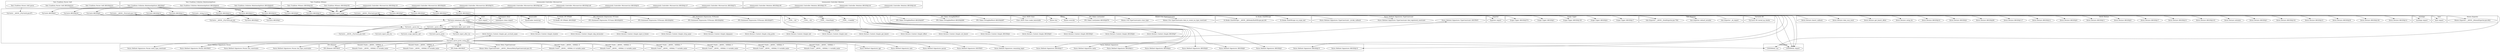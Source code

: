 digraph {
graph [overlap=false]
subgraph cluster_Text_Tradition_Parser_Self {
	label="Text::Tradition::Parser::Self";
	"Text::Tradition::Parser::Self::parse";
	"Text::Tradition::Parser::Self::BEGIN@221";
	"Text::Tradition::Parser::Self::BEGIN@223";
}
subgraph cluster_MooseX_Traits___ANON___SERIAL_7 {
	label="MooseX::Traits::__ANON__::SERIAL::7";
	"MooseX::Traits::__ANON__::SERIAL::7::variable_name";
}
subgraph cluster_TryCatch {
	label="TryCatch";
	"TryCatch::__ANON__[TryCatch.pm:87]";
	"TryCatch::__ANON__[TryCatch.pm:118]";
	"TryCatch::BEGIN@3";
	"TryCatch::_parse_catch";
	"TryCatch::BEGIN@30";
	"TryCatch::BEGIN@15";
	"TryCatch::BEGIN@9";
	"TryCatch::BEGIN@11";
	"TryCatch::scope_injector_call";
	"TryCatch::_string_to_tc";
	"TryCatch::inject_into_try";
	"TryCatch::BEGIN@2";
	"TryCatch::BEGIN@13";
	"TryCatch::inject_after_try";
	"TryCatch::BEGIN@32";
	"TryCatch::inject_scope";
	"TryCatch::BEGIN@10";
	"TryCatch::BEGIN@7";
	"TryCatch::BEGIN@4";
	"TryCatch::parse_proto_using_pms";
	"TryCatch::__ANON__[TryCatch.pm:320]";
	"TryCatch::__ANON__[TryCatch.pm:44]";
	"TryCatch::BEGIN@17";
	"TryCatch::BEGIN@8";
	"TryCatch::BEGIN@14";
	"TryCatch::parse_proto";
	"TryCatch::_parse_try";
	"TryCatch::inject_post_catch";
	"TryCatch::BEGIN@12";
	"TryCatch::__ANON__[TryCatch.pm:50]";
	"TryCatch::BEGIN@1";
	"TryCatch::lookahead_after_block";
}
subgraph cluster_MooseX_Traits___ANON___SERIAL_3 {
	label="MooseX::Traits::__ANON__::SERIAL::3";
	"MooseX::Traits::__ANON__::SERIAL::3::variable_name";
}
subgraph cluster_PPI_Statement_Expression_TCUnion {
	label="PPI::Statement::Expression::TCUnion";
	"PPI::Statement::Expression::TCUnion::BEGIN@831";
}
subgraph cluster_PPI_Statement_Expression_TCParams {
	label="PPI::Statement::Expression::TCParams";
	"PPI::Statement::Expression::TCParams::BEGIN@871";
	"PPI::Statement::Expression::TCParams::BEGIN@842";
	"PPI::Statement::Expression::TCParams::BEGIN@841";
}
subgraph cluster_DynaLoader {
	label="DynaLoader";
	"DynaLoader::bootstrap";
}
subgraph cluster_MooseX_Traits___ANON___SERIAL_5 {
	label="MooseX::Traits::__ANON__::SERIAL::5";
	"MooseX::Traits::__ANON__::SERIAL::5::variable_name";
}
subgraph cluster_TryCatch_XS {
	label="TryCatch::XS";
	"TryCatch::XS::install_op_checks";
}
subgraph cluster_MooseX_Traits___ANON___SERIAL_1 {
	label="MooseX::Traits::__ANON__::SERIAL::1";
	"MooseX::Traits::__ANON__::SERIAL::1::variable_name";
}
subgraph cluster_UNIVERSAL {
	label="UNIVERSAL";
	"UNIVERSAL::import";
	"UNIVERSAL::can";
}
subgraph cluster_Text_Tradition_Collation_RelationshipStore {
	label="Text::Tradition::Collation::RelationshipStore";
	"Text::Tradition::Collation::RelationshipStore::BEGIN@632";
	"Text::Tradition::Collation::RelationshipStore::BEGIN@7";
	"Text::Tradition::Collation::RelationshipStore::BEGIN@635";
}
subgraph cluster_namespace_clean {
	label="namespace::clean";
	"namespace::clean::import";
}
subgraph cluster___TYPE__ {
	label="__TYPE__";
	"__TYPE__::CodeRef";
	"__TYPE__::ClassName";
	"__TYPE__::Str";
	"__TYPE__::Int";
}
subgraph cluster_Parse_Method_Signatures {
	label="Parse::Method::Signatures";
	"Parse::Method::Signatures::BEGIN@3";
	"Parse::Method::Signatures::BEGIN@15";
	"Parse::Method::Signatures::ppi";
	"Parse::Method::Signatures::BEGIN@10";
	"Parse::Method::Signatures::DESTROY";
	"Parse::Method::Signatures::BEGIN@17";
	"Parse::Method::Signatures::meta";
	"Parse::Method::Signatures::BEGIN@11";
	"Parse::Method::Signatures::BEGIN@4";
	"Parse::Method::Signatures::new";
	"Parse::Method::Signatures::remaining_input";
	"Parse::Method::Signatures::BEGIN@9";
	"Parse::Method::Signatures::BEGIN@8";
	"Parse::Method::Signatures::param";
}
subgraph cluster_warnings {
	label="warnings";
	"warnings::import";
}
subgraph cluster_Devel_Declare_Context_Simple {
	label="Devel::Declare::Context::Simple";
	"Devel::Declare::Context::Simple::BEGIN@4";
	"Devel::Declare::Context::Simple::skip_declarator";
	"Devel::Declare::Context::Simple::set_linestr";
	"Devel::Declare::Context::Simple::BEGIN@5";
	"Devel::Declare::Context::Simple::strip_proto";
	"Devel::Declare::Context::Simple::offset";
	"Devel::Declare::Context::Simple::BEGIN@3";
	"Devel::Declare::Context::Simple::inject_if_block";
	"Devel::Declare::Context::Simple::BEGIN@6";
	"Devel::Declare::Context::Simple::get_curstash_name";
	"Devel::Declare::Context::Simple::skipspace";
	"Devel::Declare::Context::Simple::strip_name";
	"Devel::Declare::Context::Simple::init";
	"Devel::Declare::Context::Simple::get_linestr";
	"Devel::Declare::Context::Simple::BEGIN@7";
	"Devel::Declare::Context::Simple::shadow";
	"Devel::Declare::Context::Simple::new";
}
subgraph cluster_Parse_Method_Signatures_TypeConstraint {
	label="Parse::Method::Signatures::TypeConstraint";
	"Parse::Method::Signatures::TypeConstraint::DESTROY";
	"Parse::Method::Signatures::TypeConstraint::find_registered_constraint";
	"Parse::Method::Signatures::TypeConstraint::_invoke_callback";
}
subgraph cluster_PPI_Token_StringifiedWord {
	label="PPI::Token::StringifiedWord";
	"PPI::Token::StringifiedWord::BEGIN@887";
	"PPI::Token::StringifiedWord::BEGIN@889";
	"PPI::Token::StringifiedWord::BEGIN@897";
}
subgraph cluster_Text_Tradition_Witness {
	label="Text::Tradition::Witness";
	"Text::Tradition::Witness::BEGIN@355";
	"Text::Tradition::Witness::BEGIN@353";
}
subgraph cluster_Parse_Method_Signatures_Param {
	label="Parse::Method::Signatures::Param";
	"Parse::Method::Signatures::Param::has_type_constraints";
	"Parse::Method::Signatures::Param::has_constraints";
	"Parse::Method::Signatures::Param::DESTROY";
	"Parse::Method::Signatures::Param::meta_type_constraint";
}
subgraph cluster_Class_MOP_Class {
	label="Class::MOP::Class";
	"Class::MOP::Class::make_immutable";
}
subgraph cluster_Moose {
	label="Moose";
	"Moose::override";
	"Moose::has";
}
subgraph cluster_stemmaweb_Controller_Microservice {
	label="stemmaweb::Controller::Microservice";
	"stemmaweb::Controller::Microservice::BEGIN@72";
	"stemmaweb::Controller::Microservice::BEGIN@137";
	"stemmaweb::Controller::Microservice::BEGIN@53";
	"stemmaweb::Controller::Microservice::BEGIN@149";
	"stemmaweb::Controller::Microservice::BEGIN@146";
	"stemmaweb::Controller::Microservice::BEGIN@74";
	"stemmaweb::Controller::Microservice::BEGIN@50";
	"stemmaweb::Controller::Microservice::BEGIN@135";
}
subgraph cluster_PPI_Element {
	label="PPI::Element";
	"PPI::Element::DESTROY";
}
subgraph cluster_base {
	label="base";
	"base::import";
}
subgraph cluster_MooseX_Traits___ANON___SERIAL_4 {
	label="MooseX::Traits::__ANON__::SERIAL::4";
	"MooseX::Traits::__ANON__::SERIAL::4::variable_name";
}
subgraph cluster_Exporter {
	label="Exporter";
	"Exporter::import";
}
subgraph cluster_PPI_Token_LexSymbol {
	label="PPI::Token::LexSymbol";
	"PPI::Token::LexSymbol::BEGIN@876";
}
subgraph cluster_Devel_Declare {
	label="Devel::Declare";
	"Devel::Declare::BEGIN@11";
	"Devel::Declare::get_linestr_offset";
	"Devel::Declare::BEGIN@9";
	"Devel::Declare::BEGIN@12";
	"Devel::Declare::BEGIN@117";
	"Devel::Declare::BEGIN@99";
	"Devel::Declare::BEGIN@4";
	"Devel::Declare::BEGIN@16";
	"Devel::Declare::BEGIN@14";
	"Devel::Declare::BEGIN@109";
	"Devel::Declare::BEGIN@29";
	"Devel::Declare::setup_for";
	"Devel::Declare::BEGIN@102";
	"Devel::Declare::toke_scan_word";
	"Devel::Declare::BEGIN@3";
	"Devel::Declare::linestr_callback";
	"Devel::Declare::initialize";
	"Devel::Declare::BEGIN@103";
	"Devel::Declare::BEGIN@10";
	"Devel::Declare::BEGIN@17";
	"Devel::Declare::BEGIN@5";
	"Devel::Declare::BEGIN@15";
}
subgraph cluster_MooseX_Traits___ANON___SERIAL_8 {
	label="MooseX::Traits::__ANON__::SERIAL::8";
	"MooseX::Traits::__ANON__::SERIAL::8::variable_name";
}
subgraph cluster_PPI_Node {
	label="PPI::Node";
	"PPI::Node::DESTROY";
}
subgraph cluster_B_Hooks_OP_PPAddr {
	label="B::Hooks::OP::PPAddr";
	"B::Hooks::OP::PPAddr::BEGIN@6";
}
subgraph cluster_Moose_Meta_TypeConstraint {
	label="Moose::Meta::TypeConstraint";
	"Moose::Meta::TypeConstraint::__ANON__[Moose/Meta/TypeConstraint.pm:15]";
}
subgraph cluster_Moose_Exporter {
	label="Moose::Exporter";
	"Moose::Exporter::__ANON__[Moose/Exporter.pm:492]";
}
subgraph cluster_Moose_Util_TypeConstraints {
	label="Moose::Util::TypeConstraints";
	"Moose::Util::TypeConstraints::class_type";
	"Moose::Util::TypeConstraints::find_or_create_isa_type_constraint";
}
subgraph cluster_stemmaweb_Controller_Relation {
	label="stemmaweb::Controller::Relation";
	"stemmaweb::Controller::Relation::BEGIN@183";
	"stemmaweb::Controller::Relation::BEGIN@191";
	"stemmaweb::Controller::Relation::BEGIN@179";
	"stemmaweb::Controller::Relation::BEGIN@195";
}
subgraph cluster_B_Hooks_EndOfScope {
	label="B::Hooks::EndOfScope";
	"B::Hooks::EndOfScope::__ANON__[B/Hooks/EndOfScope.pm:26]";
	"B::Hooks::EndOfScope::on_scope_end";
}
subgraph cluster_MooseX_Traits___ANON___SERIAL_6 {
	label="MooseX::Traits::__ANON__::SERIAL::6";
	"MooseX::Traits::__ANON__::SERIAL::6::variable_name";
}
subgraph cluster_Scope_Upper {
	label="Scope::Upper";
	"Scope::Upper::BEGIN@17";
	"Scope::Upper::BEGIN@4";
	"Scope::Upper::BEGIN@195";
	"Scope::Upper::BEGIN@3";
	"Scope::Upper::BEGIN@574";
}
subgraph cluster_Sub_Exporter {
	label="Sub::Exporter";
	"Sub::Exporter::__ANON__[Sub/Exporter.pm:756]";
	"Sub::Exporter::default_installer";
	"Sub::Exporter::_do_import";
}
subgraph cluster_strict {
	label="strict";
	"strict::import";
}
subgraph cluster_MooseX_Traits___ANON___SERIAL_2 {
	label="MooseX::Traits::__ANON__::SERIAL::2";
	"MooseX::Traits::__ANON__::SERIAL::2::variable_name";
}
"TryCatch::lookahead_after_block" -> "Devel::Declare::get_linestr_offset";
"TryCatch::BEGIN@7" -> "Devel::Declare::BEGIN@9";
"TryCatch::BEGIN@11" -> "Moose::Util::TypeConstraints::class_type";
"TryCatch::BEGIN@11" -> "Parse::Method::Signatures::BEGIN@8";
"TryCatch::parse_proto_using_pms" -> "MooseX::Traits::__ANON__::SERIAL::1::variable_name";
"TryCatch::_parse_try" -> "Devel::Declare::Context::Simple::init";
"TryCatch::lookahead_after_block" -> "Devel::Declare::Context::Simple::init";
"TryCatch::parse_proto_using_pms" -> "MooseX::Traits::__ANON__::SERIAL::3::variable_name";
"TryCatch::BEGIN@10" -> "Devel::Declare::Context::Simple::BEGIN@7";
"Text::Tradition::Collation::RelationshipStore::BEGIN@7" -> "TryCatch::BEGIN@9";
"TryCatch::_parse_catch" -> "Devel::Declare::Context::Simple::offset";
"TryCatch::lookahead_after_block" -> "Devel::Declare::Context::Simple::offset";
"TryCatch::BEGIN@7" -> "Devel::Declare::BEGIN@17";
"TryCatch::BEGIN@7" -> "Devel::Declare::BEGIN@15";
"TryCatch::lookahead_after_block" -> "Devel::Declare::Context::Simple::set_linestr";
"Sub::Exporter::_do_import" -> "TryCatch::__ANON__[TryCatch.pm:50]";
"Text::Tradition::Collation::RelationshipStore::BEGIN@7" -> "TryCatch::BEGIN@30";
"TryCatch::BEGIN@7" -> "Devel::Declare::BEGIN@12";
"TryCatch::BEGIN@11" -> "PPI::Token::StringifiedWord::BEGIN@897";
"Text::Tradition::Collation::RelationshipStore::BEGIN@7" -> "TryCatch::BEGIN@7";
"TryCatch::__ANON__[TryCatch.pm:50]" -> "Devel::Declare::setup_for";
"TryCatch::BEGIN@11" -> "Parse::Method::Signatures::BEGIN@10";
"TryCatch::BEGIN@10" -> "UNIVERSAL::import";
"TryCatch::BEGIN@15" -> "UNIVERSAL::import";
"TryCatch::BEGIN@9" -> "UNIVERSAL::import";
"TryCatch::BEGIN@11" -> "UNIVERSAL::import";
"TryCatch::_parse_try" -> "Devel::Declare::Context::Simple::skip_declarator";
"TryCatch::inject_scope" -> "TryCatch::XS::install_op_checks";
"TryCatch::_parse_catch" -> "Devel::Declare::Context::Simple::get_linestr";
"TryCatch::lookahead_after_block" -> "Devel::Declare::Context::Simple::get_linestr";
"TryCatch::parse_proto_using_pms" -> "Parse::Method::Signatures::param";
"TryCatch::BEGIN@11" -> "Moose::has";
"Text::Tradition::Collation::RelationshipStore::BEGIN@7" -> "TryCatch::BEGIN@12";
"TryCatch::BEGIN@7" -> "Devel::Declare::BEGIN@10";
"TryCatch::BEGIN@7" -> "Devel::Declare::BEGIN@109";
"TryCatch::_parse_try" -> "TryCatch::inject_into_try";
"TryCatch::_string_to_tc" -> "Parse::Method::Signatures::TypeConstraint::find_registered_constraint";
"TryCatch::BEGIN@11" -> "PPI::Token::StringifiedWord::BEGIN@889";
"TryCatch::BEGIN@13" -> "Scope::Upper::BEGIN@574";
"TryCatch::BEGIN@10" -> "Devel::Declare::Context::Simple::BEGIN@4";
"TryCatch::BEGIN@11" -> "Parse::Method::Signatures::BEGIN@4";
"TryCatch::BEGIN@7" -> "Devel::Declare::BEGIN@14";
"TryCatch::parse_proto_using_pms" -> "MooseX::Traits::__ANON__::SERIAL::5::variable_name";
"TryCatch::BEGIN@11" -> "PPI::Statement::Expression::TCUnion::BEGIN@831";
"Text::Tradition::Parser::Self::parse" -> "TryCatch::__ANON__[TryCatch.pm:87]";
"TryCatch::BEGIN@7" -> "Devel::Declare::BEGIN@4";
"TryCatch::BEGIN@11" -> "Parse::Method::Signatures::BEGIN@15";
"TryCatch::BEGIN@7" -> "Devel::Declare::BEGIN@5";
"TryCatch::BEGIN@32" -> "Sub::Exporter::__ANON__[Sub/Exporter.pm:756]";
"TryCatch::BEGIN@8" -> "Sub::Exporter::__ANON__[Sub/Exporter.pm:756]";
"Text::Tradition::Collation::RelationshipStore::BEGIN@7" -> "TryCatch::BEGIN@11";
"TryCatch::BEGIN@11" -> "PPI::Statement::Expression::TCParams::BEGIN@871";
"TryCatch::BEGIN@30" -> "namespace::clean::import";
"TryCatch::BEGIN@3" -> "strict::import";
"TryCatch::BEGIN@10" -> "Devel::Declare::Context::Simple::BEGIN@6";
"TryCatch::BEGIN@11" -> "PPI::Token::StringifiedWord::BEGIN@887";
"TryCatch::parse_proto_using_pms" -> "PPI::Node::DESTROY";
"TryCatch::lookahead_after_block" -> "TryCatch::_parse_catch";
"TryCatch::BEGIN@11" -> "__TYPE__::Str";
"TryCatch::BEGIN@11" -> "B::Hooks::EndOfScope::__ANON__[B/Hooks/EndOfScope.pm:26]";
"TryCatch::parse_proto" -> "TryCatch::parse_proto_using_pms";
"TryCatch::BEGIN@12" -> "Moose::Exporter::__ANON__[Moose/Exporter.pm:492]";
"TryCatch::parse_proto_using_pms" -> "MooseX::Traits::__ANON__::SERIAL::6::variable_name";
"TryCatch::__ANON__[TryCatch.pm:118]" -> "TryCatch::lookahead_after_block";
"TryCatch::parse_proto_using_pms" -> "Parse::Method::Signatures::TypeConstraint::DESTROY";
"TryCatch::BEGIN@9" -> "TryCatch::BEGIN@2";
"Text::Tradition::Collation::RelationshipStore::BEGIN@7" -> "TryCatch::BEGIN@13";
"Text::Tradition::Collation::RelationshipStore::BEGIN@635" -> "TryCatch::inject_scope";
"Text::Tradition::Parser::Self::BEGIN@223" -> "TryCatch::inject_scope";
"Text::Tradition::Witness::BEGIN@355" -> "TryCatch::inject_scope";
"stemmaweb::Controller::Relation::BEGIN@195" -> "TryCatch::inject_scope";
"Text::Tradition::Collation::RelationshipStore::BEGIN@632" -> "TryCatch::inject_scope";
"stemmaweb::Controller::Microservice::BEGIN@72" -> "TryCatch::inject_scope";
"Text::Tradition::Witness::BEGIN@353" -> "TryCatch::inject_scope";
"stemmaweb::Controller::Microservice::BEGIN@137" -> "TryCatch::inject_scope";
"stemmaweb::Controller::Microservice::BEGIN@53" -> "TryCatch::inject_scope";
"stemmaweb::Controller::Microservice::BEGIN@149" -> "TryCatch::inject_scope";
"stemmaweb::Controller::Relation::BEGIN@183" -> "TryCatch::inject_scope";
"stemmaweb::Controller::Microservice::BEGIN@146" -> "TryCatch::inject_scope";
"Text::Tradition::Parser::Self::BEGIN@221" -> "TryCatch::inject_scope";
"stemmaweb::Controller::Microservice::BEGIN@74" -> "TryCatch::inject_scope";
"stemmaweb::Controller::Relation::BEGIN@179" -> "TryCatch::inject_scope";
"stemmaweb::Controller::Relation::BEGIN@191" -> "TryCatch::inject_scope";
"stemmaweb::Controller::Microservice::BEGIN@50" -> "TryCatch::inject_scope";
"stemmaweb::Controller::Microservice::BEGIN@135" -> "TryCatch::inject_scope";
"TryCatch::BEGIN@11" -> "__TYPE__::Int";
"TryCatch::parse_proto_using_pms" -> "Parse::Method::Signatures::remaining_input";
"TryCatch::BEGIN@7" -> "Devel::Declare::BEGIN@16";
"TryCatch::__ANON__[TryCatch.pm:50]" -> "Sub::Exporter::default_installer";
"TryCatch::BEGIN@14" -> "Exporter::import";
"TryCatch::BEGIN@13" -> "Exporter::import";
"TryCatch::BEGIN@11" -> "Moose::override";
"TryCatch::BEGIN@11" -> "__TYPE__::CodeRef";
"TryCatch::_parse_catch" -> "TryCatch::parse_proto";
"TryCatch::parse_proto_using_pms" -> "MooseX::Traits::__ANON__::SERIAL::4::variable_name";
"Text::Tradition::Collation::RelationshipStore::BEGIN@7" -> "TryCatch::BEGIN@10";
"TryCatch::parse_proto_using_pms" -> "Parse::Method::Signatures::DESTROY";
"TryCatch::BEGIN@11" -> "__TYPE__::ClassName";
"TryCatch::BEGIN@11" -> "Parse::Method::Signatures::BEGIN@9";
"TryCatch::BEGIN@7" -> "Devel::Declare::BEGIN@103";
"TryCatch::parse_proto_using_pms" -> "UNIVERSAL::can";
"TryCatch::__ANON__[TryCatch.pm:50]" -> "UNIVERSAL::can";
"TryCatch::parse_proto" -> "Devel::Declare::Context::Simple::strip_proto";
"TryCatch::BEGIN@17" -> "base::import";
"TryCatch::BEGIN@4" -> "warnings::import";
"TryCatch::parse_proto_using_pms" -> "Parse::Method::Signatures::Param::has_constraints";
"TryCatch::BEGIN@13" -> "Scope::Upper::BEGIN@3";
"TryCatch::BEGIN@11" -> "Parse::Method::Signatures::BEGIN@11";
"TryCatch::BEGIN@7" -> "Devel::Declare::BEGIN@99";
"TryCatch::BEGIN@7" -> "Devel::Declare::BEGIN@29";
"TryCatch::parse_proto_using_pms" -> "Devel::Declare::Context::Simple::get_curstash_name";
"TryCatch::_parse_catch" -> "Devel::Declare::Context::Simple::strip_name";
"TryCatch::parse_proto_using_pms" -> "Parse::Method::Signatures::ppi";
"TryCatch::inject_scope" -> "B::Hooks::EndOfScope::on_scope_end";
"Text::Tradition::Collation::RelationshipStore::BEGIN@7" -> "TryCatch::BEGIN@3";
"TryCatch::BEGIN@11" -> "PPI::Statement::Expression::TCParams::BEGIN@842";
"TryCatch::BEGIN@11" -> "PPI::Statement::Expression::TCParams::BEGIN@841";
"TryCatch::lookahead_after_block" -> "TryCatch::inject_post_catch";
"TryCatch::BEGIN@11" -> "Class::MOP::Class::make_immutable";
"Text::Tradition::Collation::RelationshipStore::BEGIN@7" -> "TryCatch::BEGIN@17";
"TryCatch::_parse_try" -> "Devel::Declare::Context::Simple::new";
"TryCatch::lookahead_after_block" -> "Devel::Declare::Context::Simple::new";
"TryCatch::_parse_try" -> "TryCatch::scope_injector_call";
"TryCatch::_parse_catch" -> "TryCatch::scope_injector_call";
"TryCatch::parse_proto_using_pms" -> "Parse::Method::Signatures::Param::has_type_constraints";
"TryCatch::BEGIN@7" -> "Devel::Declare::BEGIN@3";
"TryCatch::parse_proto_using_pms" -> "Moose::Meta::TypeConstraint::__ANON__[Moose/Meta/TypeConstraint.pm:15]";
"TryCatch::BEGIN@7" -> "Devel::Declare::BEGIN@117";
"TryCatch::parse_proto_using_pms" -> "Parse::Method::Signatures::Param::meta_type_constraint";
"TryCatch::_parse_try" -> "Devel::Declare::Context::Simple::shadow";
"TryCatch::_string_to_tc" -> "Moose::Util::TypeConstraints::find_or_create_isa_type_constraint";
"TryCatch::BEGIN@13" -> "Scope::Upper::BEGIN@195";
"Text::Tradition::Collation::RelationshipStore::BEGIN@7" -> "TryCatch::BEGIN@8";
"Text::Tradition::Collation::RelationshipStore::BEGIN@7" -> "TryCatch::BEGIN@15";
"TryCatch::BEGIN@10" -> "Devel::Declare::Context::Simple::BEGIN@3";
"TryCatch::_parse_catch" -> "Devel::Declare::Context::Simple::inject_if_block";
"TryCatch::_parse_try" -> "Devel::Declare::Context::Simple::inject_if_block";
"TryCatch::_parse_try" -> "TryCatch::__ANON__[TryCatch.pm:320]";
"TryCatch::_parse_catch" -> "TryCatch::__ANON__[TryCatch.pm:320]";
"TryCatch::lookahead_after_block" -> "TryCatch::__ANON__[TryCatch.pm:320]";
"Devel::Declare::linestr_callback" -> "TryCatch::__ANON__[TryCatch.pm:44]";
"Text::Tradition::Collation::RelationshipStore::BEGIN@7" -> "TryCatch::BEGIN@14";
"TryCatch::BEGIN@9" -> "TryCatch::BEGIN@1";
"TryCatch::parse_proto_using_pms" -> "MooseX::Traits::__ANON__::SERIAL::8::variable_name";
"TryCatch::parse_proto_using_pms" -> "Parse::Method::Signatures::Param::DESTROY";
"TryCatch::BEGIN@7" -> "Devel::Declare::BEGIN@102";
"TryCatch::_parse_try" -> "Devel::Declare::Context::Simple::skipspace";
"TryCatch::_parse_catch" -> "Devel::Declare::Context::Simple::skipspace";
"TryCatch::lookahead_after_block" -> "Devel::Declare::Context::Simple::skipspace";
"TryCatch::lookahead_after_block" -> "Devel::Declare::toke_scan_word";
"TryCatch::BEGIN@7" -> "Devel::Declare::initialize";
"Text::Tradition::Collation::RelationshipStore::BEGIN@7" -> "TryCatch::BEGIN@32";
"Text::Tradition::Collation::RelationshipStore::BEGIN@7" -> "TryCatch::BEGIN@4";
"TryCatch::parse_proto_using_pms" -> "MooseX::Traits::__ANON__::SERIAL::2::variable_name";
"TryCatch::BEGIN@11" -> "Parse::Method::Signatures::meta";
"TryCatch::BEGIN@7" -> "DynaLoader::bootstrap";
"TryCatch::BEGIN@9" -> "DynaLoader::bootstrap";
"TryCatch::BEGIN@11" -> "Parse::Method::Signatures::BEGIN@3";
"TryCatch::__ANON__[TryCatch.pm:44]" -> "TryCatch::_parse_try";
"B::Hooks::EndOfScope::__ANON__[B/Hooks/EndOfScope.pm:26]" -> "TryCatch::__ANON__[TryCatch.pm:118]";
"TryCatch::BEGIN@7" -> "Devel::Declare::BEGIN@11";
"Parse::Method::Signatures::TypeConstraint::_invoke_callback" -> "TryCatch::_string_to_tc";
"TryCatch::BEGIN@13" -> "Scope::Upper::BEGIN@4";
"TryCatch::BEGIN@10" -> "Devel::Declare::Context::Simple::BEGIN@5";
"TryCatch::BEGIN@13" -> "Scope::Upper::BEGIN@17";
"TryCatch::parse_proto_using_pms" -> "Parse::Method::Signatures::new";
"TryCatch::BEGIN@11" -> "Parse::Method::Signatures::BEGIN@17";
"TryCatch::_parse_catch" -> "TryCatch::inject_after_try";
"TryCatch::parse_proto_using_pms" -> "PPI::Element::DESTROY";
"TryCatch::BEGIN@11" -> "PPI::Token::LexSymbol::BEGIN@876";
"TryCatch::BEGIN@9" -> "B::Hooks::OP::PPAddr::BEGIN@6";
"TryCatch::parse_proto_using_pms" -> "MooseX::Traits::__ANON__::SERIAL::7::variable_name";
}
